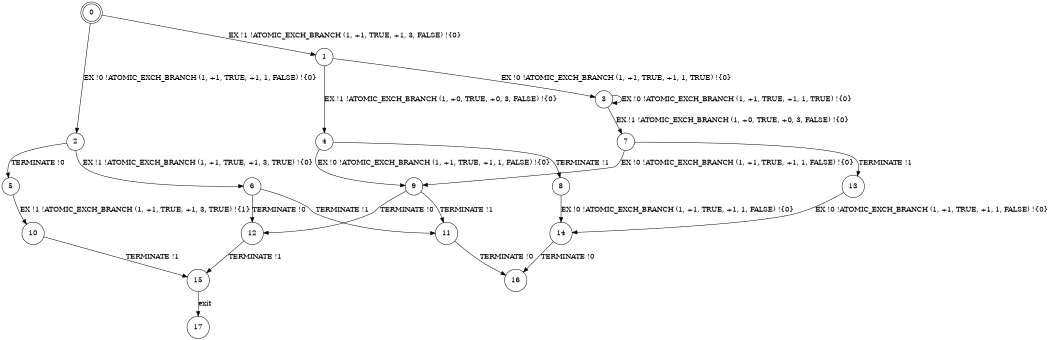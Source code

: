 digraph BCG {
size = "7, 10.5";
center = TRUE;
node [shape = circle];
0 [peripheries = 2];
0 -> 1 [label = "EX !1 !ATOMIC_EXCH_BRANCH (1, +1, TRUE, +1, 3, FALSE) !{0}"];
0 -> 2 [label = "EX !0 !ATOMIC_EXCH_BRANCH (1, +1, TRUE, +1, 1, FALSE) !{0}"];
1 -> 3 [label = "EX !0 !ATOMIC_EXCH_BRANCH (1, +1, TRUE, +1, 1, TRUE) !{0}"];
1 -> 4 [label = "EX !1 !ATOMIC_EXCH_BRANCH (1, +0, TRUE, +0, 3, FALSE) !{0}"];
2 -> 5 [label = "TERMINATE !0"];
2 -> 6 [label = "EX !1 !ATOMIC_EXCH_BRANCH (1, +1, TRUE, +1, 3, TRUE) !{0}"];
3 -> 7 [label = "EX !1 !ATOMIC_EXCH_BRANCH (1, +0, TRUE, +0, 3, FALSE) !{0}"];
3 -> 3 [label = "EX !0 !ATOMIC_EXCH_BRANCH (1, +1, TRUE, +1, 1, TRUE) !{0}"];
4 -> 8 [label = "TERMINATE !1"];
4 -> 9 [label = "EX !0 !ATOMIC_EXCH_BRANCH (1, +1, TRUE, +1, 1, FALSE) !{0}"];
5 -> 10 [label = "EX !1 !ATOMIC_EXCH_BRANCH (1, +1, TRUE, +1, 3, TRUE) !{1}"];
6 -> 11 [label = "TERMINATE !1"];
6 -> 12 [label = "TERMINATE !0"];
7 -> 13 [label = "TERMINATE !1"];
7 -> 9 [label = "EX !0 !ATOMIC_EXCH_BRANCH (1, +1, TRUE, +1, 1, FALSE) !{0}"];
8 -> 14 [label = "EX !0 !ATOMIC_EXCH_BRANCH (1, +1, TRUE, +1, 1, FALSE) !{0}"];
9 -> 11 [label = "TERMINATE !1"];
9 -> 12 [label = "TERMINATE !0"];
10 -> 15 [label = "TERMINATE !1"];
11 -> 16 [label = "TERMINATE !0"];
12 -> 15 [label = "TERMINATE !1"];
13 -> 14 [label = "EX !0 !ATOMIC_EXCH_BRANCH (1, +1, TRUE, +1, 1, FALSE) !{0}"];
14 -> 16 [label = "TERMINATE !0"];
15 -> 17 [label = "exit"];
}
